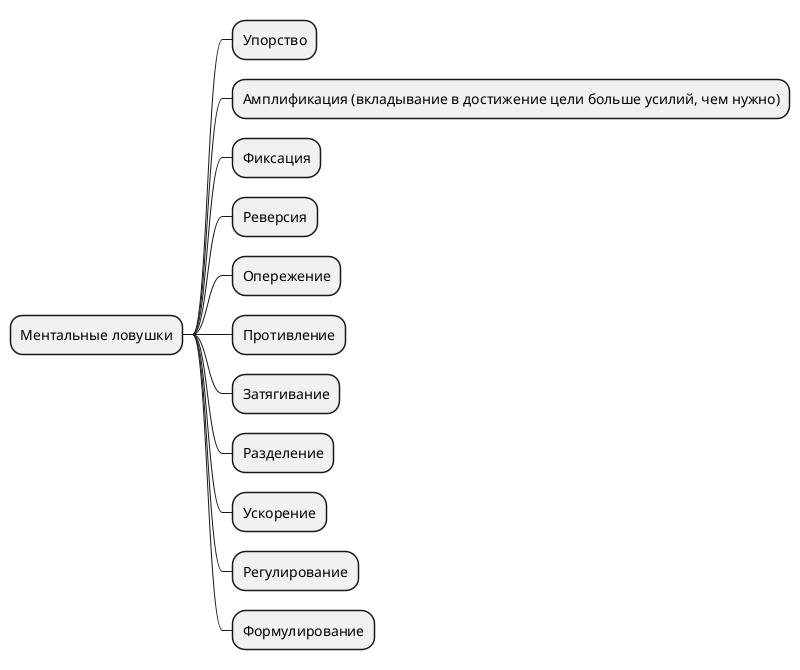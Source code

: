 @startmindmap
* Ментальные ловушки

** Упорство

** Амплификация (вкладывание в достижение цели больше усилий, чем нужно)

** Фиксация

** Реверсия

** Опережение

** Противление

** Затягивание

** Разделение

** Ускорение

** Регулирование

** Формулирование

@endmindmap